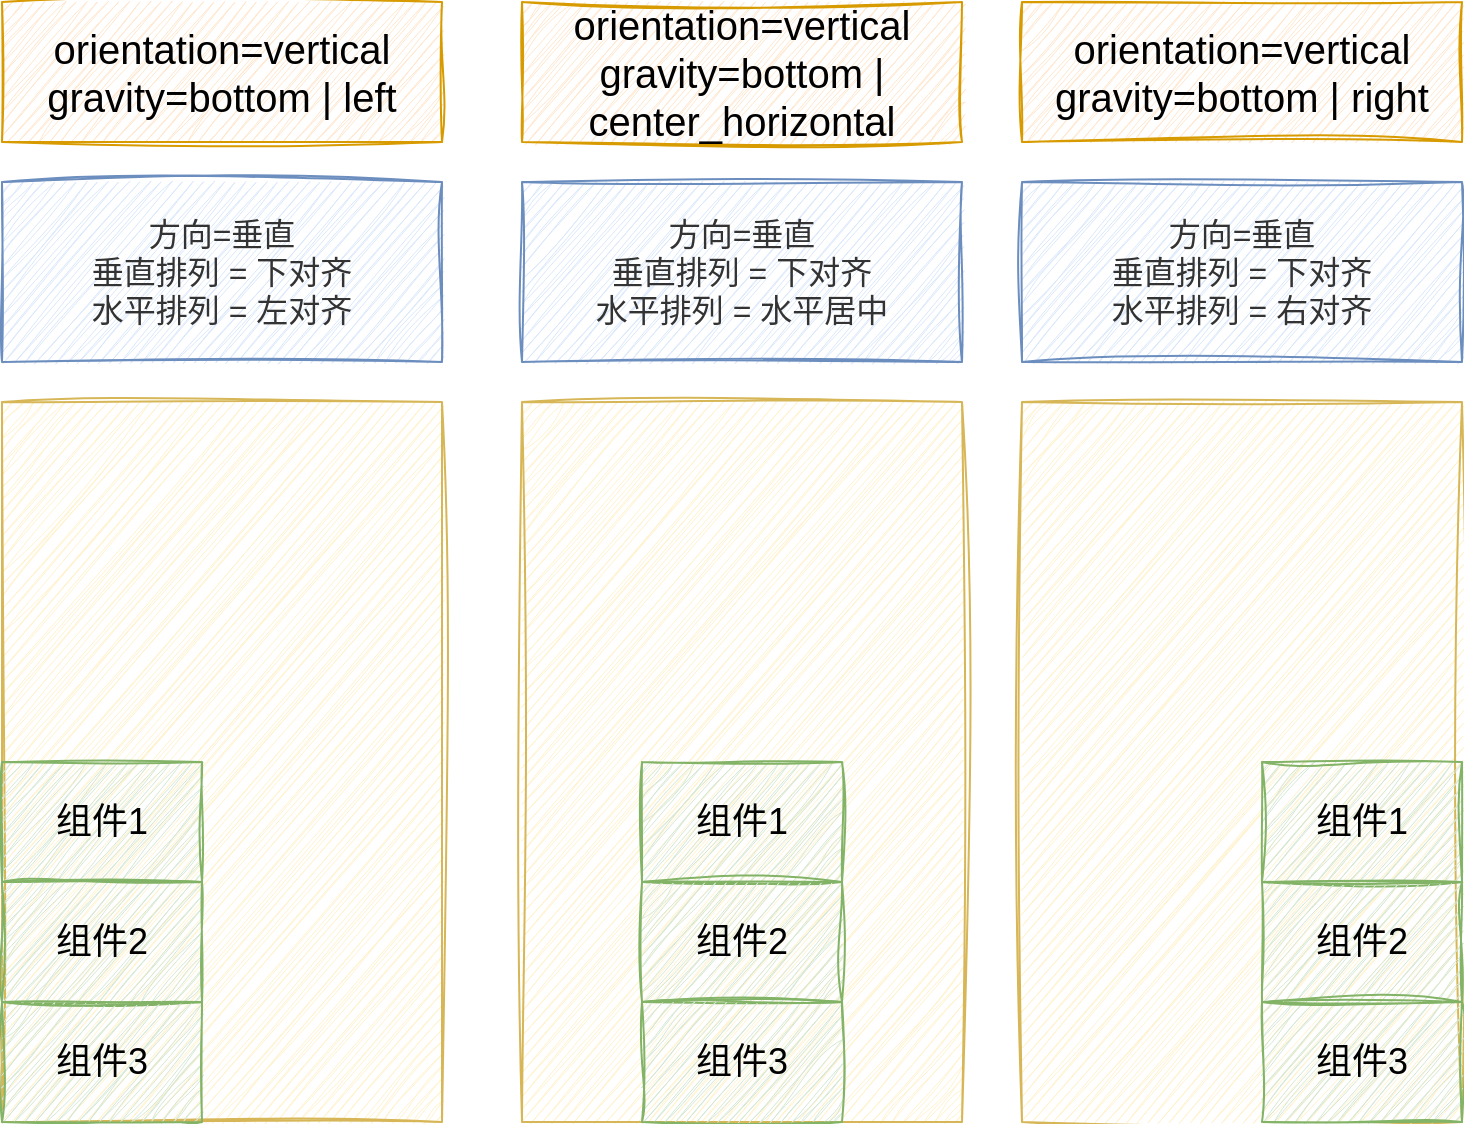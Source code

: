 <mxfile version="28.1.2">
  <diagram name="Page-1" id="4eQdZRx4Z-EN1HFu4DYl">
    <mxGraphModel dx="901" dy="641" grid="1" gridSize="10" guides="1" tooltips="1" connect="1" arrows="1" fold="1" page="1" pageScale="1" pageWidth="850" pageHeight="1100" math="0" shadow="0">
      <root>
        <mxCell id="0" />
        <mxCell id="1" parent="0" />
        <mxCell id="vA1xt6gXyFNeBy6UNhEa-1" value="" style="rounded=0;whiteSpace=wrap;html=1;fillColor=#fff2cc;strokeColor=#d6b656;shadow=0;sketch=1;curveFitting=1;jiggle=2;" vertex="1" parent="1">
          <mxGeometry x="330" y="400" width="220" height="360" as="geometry" />
        </mxCell>
        <mxCell id="vA1xt6gXyFNeBy6UNhEa-2" value="&lt;font style=&quot;font-size: 18px;&quot;&gt;组件1&lt;/font&gt;" style="rounded=0;whiteSpace=wrap;html=1;fillColor=#d5e8d4;strokeColor=#82b366;shadow=0;sketch=1;curveFitting=1;jiggle=2;" vertex="1" parent="1">
          <mxGeometry x="330" y="580" width="100" height="60" as="geometry" />
        </mxCell>
        <mxCell id="vA1xt6gXyFNeBy6UNhEa-3" value="&lt;font style=&quot;font-size: 18px;&quot;&gt;组件2&lt;/font&gt;" style="rounded=0;whiteSpace=wrap;html=1;fillColor=#d5e8d4;strokeColor=#82b366;shadow=0;sketch=1;curveFitting=1;jiggle=2;" vertex="1" parent="1">
          <mxGeometry x="330" y="640" width="100" height="60" as="geometry" />
        </mxCell>
        <mxCell id="vA1xt6gXyFNeBy6UNhEa-4" value="&lt;font style=&quot;font-size: 18px;&quot;&gt;组件3&lt;/font&gt;" style="rounded=0;whiteSpace=wrap;html=1;fillColor=#d5e8d4;strokeColor=#82b366;shadow=0;sketch=1;curveFitting=1;jiggle=2;" vertex="1" parent="1">
          <mxGeometry x="330" y="700" width="100" height="60" as="geometry" />
        </mxCell>
        <mxCell id="vA1xt6gXyFNeBy6UNhEa-5" value="orientation=vertical&lt;div&gt;gravity=bottom | left&lt;/div&gt;" style="text;html=1;align=center;verticalAlign=middle;whiteSpace=wrap;rounded=0;fontSize=20;fillColor=#ffe6cc;strokeColor=#d79b00;sketch=1;curveFitting=1;jiggle=2;" vertex="1" parent="1">
          <mxGeometry x="330" y="200" width="220" height="70" as="geometry" />
        </mxCell>
        <mxCell id="vA1xt6gXyFNeBy6UNhEa-6" value="" style="rounded=0;whiteSpace=wrap;html=1;fillColor=#fff2cc;strokeColor=#d6b656;shadow=0;sketch=1;curveFitting=1;jiggle=2;" vertex="1" parent="1">
          <mxGeometry x="840" y="400" width="220" height="360" as="geometry" />
        </mxCell>
        <mxCell id="vA1xt6gXyFNeBy6UNhEa-7" value="&lt;font style=&quot;font-size: 18px;&quot;&gt;组件1&lt;/font&gt;" style="rounded=0;whiteSpace=wrap;html=1;fillColor=#d5e8d4;strokeColor=#82b366;shadow=0;sketch=1;curveFitting=1;jiggle=2;" vertex="1" parent="1">
          <mxGeometry x="960" y="580" width="100" height="60" as="geometry" />
        </mxCell>
        <mxCell id="vA1xt6gXyFNeBy6UNhEa-8" value="&lt;font style=&quot;font-size: 18px;&quot;&gt;组件2&lt;/font&gt;" style="rounded=0;whiteSpace=wrap;html=1;fillColor=#d5e8d4;strokeColor=#82b366;shadow=0;sketch=1;curveFitting=1;jiggle=2;" vertex="1" parent="1">
          <mxGeometry x="960" y="640" width="100" height="60" as="geometry" />
        </mxCell>
        <mxCell id="vA1xt6gXyFNeBy6UNhEa-9" value="&lt;font style=&quot;font-size: 18px;&quot;&gt;组件3&lt;/font&gt;" style="rounded=0;whiteSpace=wrap;html=1;fillColor=#d5e8d4;strokeColor=#82b366;shadow=0;sketch=1;curveFitting=1;jiggle=2;" vertex="1" parent="1">
          <mxGeometry x="960" y="700" width="100" height="60" as="geometry" />
        </mxCell>
        <mxCell id="vA1xt6gXyFNeBy6UNhEa-10" value="&lt;font style=&quot;font-size: 16px;&quot;&gt;方向=垂直&lt;/font&gt;&lt;div&gt;&lt;font style=&quot;font-size: 16px;&quot;&gt;垂直排列 = 下对齐&lt;/font&gt;&lt;div&gt;&lt;font style=&quot;font-size: 16px;&quot;&gt;水平排列 = 左对齐&lt;/font&gt;&lt;/div&gt;&lt;/div&gt;" style="text;html=1;align=center;verticalAlign=middle;whiteSpace=wrap;rounded=0;fillColor=#dae8fc;strokeColor=#6c8ebf;fontColor=#333333;sketch=1;curveFitting=1;jiggle=2;" vertex="1" parent="1">
          <mxGeometry x="330" y="290" width="220" height="90" as="geometry" />
        </mxCell>
        <mxCell id="vA1xt6gXyFNeBy6UNhEa-11" value="orientation=vertical&lt;div&gt;gravity=bottom | right&lt;/div&gt;" style="text;html=1;align=center;verticalAlign=middle;whiteSpace=wrap;rounded=0;fontSize=20;fillColor=#ffe6cc;strokeColor=#d79b00;sketch=1;curveFitting=1;jiggle=2;" vertex="1" parent="1">
          <mxGeometry x="840" y="200" width="220" height="70" as="geometry" />
        </mxCell>
        <mxCell id="vA1xt6gXyFNeBy6UNhEa-12" value="&lt;font style=&quot;font-size: 16px;&quot;&gt;方向=垂直&lt;/font&gt;&lt;div&gt;&lt;font style=&quot;font-size: 16px;&quot;&gt;垂直排列 =&amp;nbsp;&lt;/font&gt;&lt;span style=&quot;font-size: 16px;&quot;&gt;下对齐&lt;/span&gt;&lt;div&gt;&lt;font style=&quot;font-size: 16px;&quot;&gt;水平排列 = 右对齐&lt;/font&gt;&lt;/div&gt;&lt;/div&gt;" style="text;html=1;align=center;verticalAlign=middle;whiteSpace=wrap;rounded=0;fillColor=#dae8fc;strokeColor=#6c8ebf;fontColor=#333333;sketch=1;curveFitting=1;jiggle=2;" vertex="1" parent="1">
          <mxGeometry x="840" y="290" width="220" height="90" as="geometry" />
        </mxCell>
        <mxCell id="vA1xt6gXyFNeBy6UNhEa-13" value="" style="rounded=0;whiteSpace=wrap;html=1;fillColor=#fff2cc;strokeColor=#d6b656;shadow=0;sketch=1;curveFitting=1;jiggle=2;" vertex="1" parent="1">
          <mxGeometry x="590" y="400" width="220" height="360" as="geometry" />
        </mxCell>
        <mxCell id="vA1xt6gXyFNeBy6UNhEa-14" value="&lt;font style=&quot;font-size: 18px;&quot;&gt;组件1&lt;/font&gt;" style="rounded=0;whiteSpace=wrap;html=1;fillColor=#d5e8d4;strokeColor=#82b366;shadow=0;sketch=1;curveFitting=1;jiggle=2;" vertex="1" parent="1">
          <mxGeometry x="650" y="580" width="100" height="60" as="geometry" />
        </mxCell>
        <mxCell id="vA1xt6gXyFNeBy6UNhEa-15" value="&lt;font style=&quot;font-size: 18px;&quot;&gt;组件2&lt;/font&gt;" style="rounded=0;whiteSpace=wrap;html=1;fillColor=#d5e8d4;strokeColor=#82b366;shadow=0;sketch=1;curveFitting=1;jiggle=2;" vertex="1" parent="1">
          <mxGeometry x="650" y="640" width="100" height="60" as="geometry" />
        </mxCell>
        <mxCell id="vA1xt6gXyFNeBy6UNhEa-16" value="&lt;font style=&quot;font-size: 18px;&quot;&gt;组件3&lt;/font&gt;" style="rounded=0;whiteSpace=wrap;html=1;fillColor=#d5e8d4;strokeColor=#82b366;shadow=0;sketch=1;curveFitting=1;jiggle=2;" vertex="1" parent="1">
          <mxGeometry x="650" y="700" width="100" height="60" as="geometry" />
        </mxCell>
        <mxCell id="vA1xt6gXyFNeBy6UNhEa-17" value="orientation=vertical&lt;div&gt;gravity=bottom | center_horizontal&lt;/div&gt;" style="text;html=1;align=center;verticalAlign=middle;whiteSpace=wrap;rounded=0;fontSize=20;fillColor=#ffe6cc;strokeColor=#d79b00;sketch=1;curveFitting=1;jiggle=2;" vertex="1" parent="1">
          <mxGeometry x="590" y="200" width="220" height="70" as="geometry" />
        </mxCell>
        <mxCell id="vA1xt6gXyFNeBy6UNhEa-18" value="&lt;font style=&quot;font-size: 16px;&quot;&gt;方向=垂直&lt;/font&gt;&lt;div&gt;&lt;font style=&quot;font-size: 16px;&quot;&gt;垂直排列 =&amp;nbsp;&lt;/font&gt;&lt;span style=&quot;font-size: 16px;&quot;&gt;下对齐&lt;/span&gt;&lt;div&gt;&lt;font style=&quot;font-size: 16px;&quot;&gt;水平排列 = 水平居中&lt;/font&gt;&lt;/div&gt;&lt;/div&gt;" style="text;html=1;align=center;verticalAlign=middle;whiteSpace=wrap;rounded=0;fillColor=#dae8fc;strokeColor=#6c8ebf;fontColor=#333333;sketch=1;curveFitting=1;jiggle=2;" vertex="1" parent="1">
          <mxGeometry x="590" y="290" width="220" height="90" as="geometry" />
        </mxCell>
      </root>
    </mxGraphModel>
  </diagram>
</mxfile>
